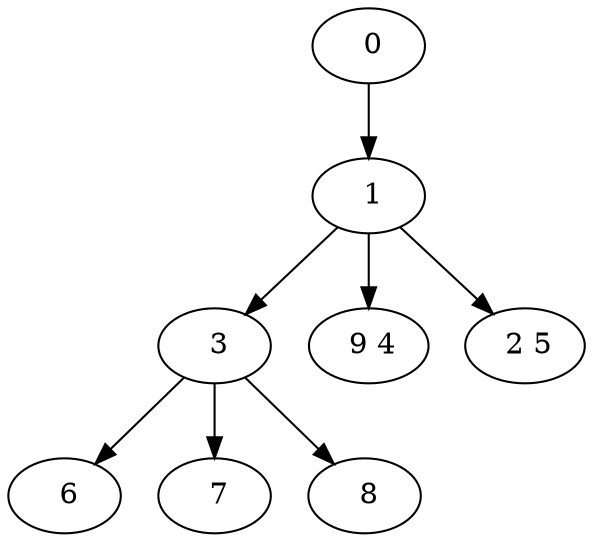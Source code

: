 digraph mytree {
" 0" -> " 1";
" 1" -> " 3";
" 1" -> " 9 4";
" 1" -> " 2 5";
" 3" -> " 6";
" 3" -> " 7";
" 3" -> " 8";
" 9 4";
" 2 5";
" 6";
" 7";
" 8";
}
